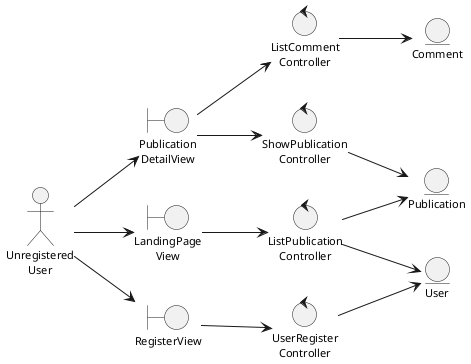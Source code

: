 @startuml
skinparam style strictuml
left to right direction
skinparam defaultTextAlignment center
skinparam defaultFontSize 11

actor "Unregistered\nUser" as UserUnReg

boundary "Publication\nDetailView" as PublicationDetailView
boundary "LandingPage\nView" as LandingPageView
boundary RegisterView

entity User
entity Publication
entity Comment

control "ListComment\nController" as ListCommentController
control "ShowPublication\nController" as ShowPublicationController
control "ListPublication\nController" as ListPublicationController
control "UserRegister\nController" as UserRegisterController


UserUnReg --> PublicationDetailView
UserUnReg --> RegisterView
UserUnReg --> LandingPageView

PublicationDetailView --> ListCommentController
PublicationDetailView --> ShowPublicationController
LandingPageView --> ListPublicationController
RegisterView --> UserRegisterController

ListCommentController --> Comment
ShowPublicationController --> Publication
ListPublicationController --> Publication
ListPublicationController --> User
UserRegisterController --> User

@enduml